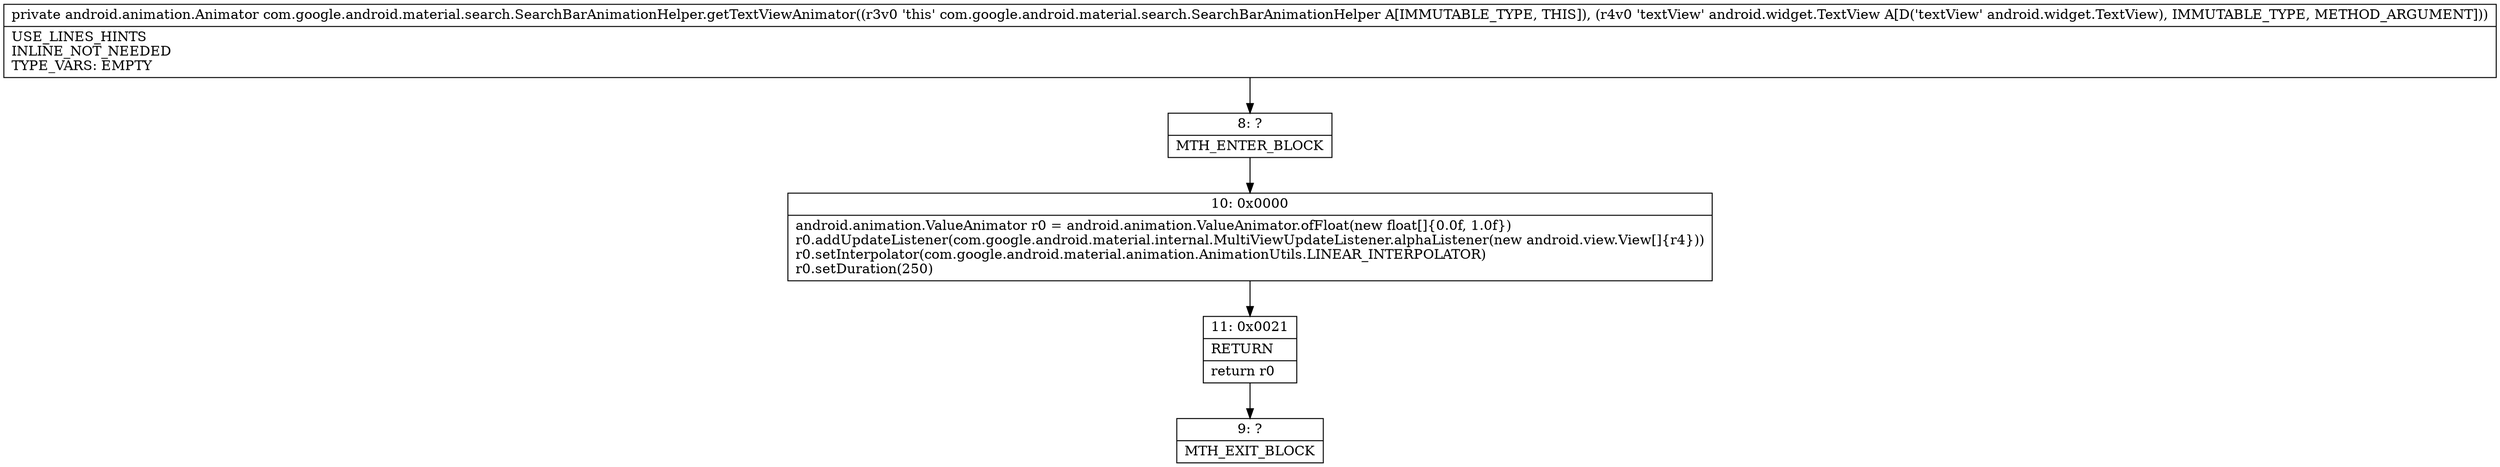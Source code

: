 digraph "CFG forcom.google.android.material.search.SearchBarAnimationHelper.getTextViewAnimator(Landroid\/widget\/TextView;)Landroid\/animation\/Animator;" {
Node_8 [shape=record,label="{8\:\ ?|MTH_ENTER_BLOCK\l}"];
Node_10 [shape=record,label="{10\:\ 0x0000|android.animation.ValueAnimator r0 = android.animation.ValueAnimator.ofFloat(new float[]\{0.0f, 1.0f\})\lr0.addUpdateListener(com.google.android.material.internal.MultiViewUpdateListener.alphaListener(new android.view.View[]\{r4\}))\lr0.setInterpolator(com.google.android.material.animation.AnimationUtils.LINEAR_INTERPOLATOR)\lr0.setDuration(250)\l}"];
Node_11 [shape=record,label="{11\:\ 0x0021|RETURN\l|return r0\l}"];
Node_9 [shape=record,label="{9\:\ ?|MTH_EXIT_BLOCK\l}"];
MethodNode[shape=record,label="{private android.animation.Animator com.google.android.material.search.SearchBarAnimationHelper.getTextViewAnimator((r3v0 'this' com.google.android.material.search.SearchBarAnimationHelper A[IMMUTABLE_TYPE, THIS]), (r4v0 'textView' android.widget.TextView A[D('textView' android.widget.TextView), IMMUTABLE_TYPE, METHOD_ARGUMENT]))  | USE_LINES_HINTS\lINLINE_NOT_NEEDED\lTYPE_VARS: EMPTY\l}"];
MethodNode -> Node_8;Node_8 -> Node_10;
Node_10 -> Node_11;
Node_11 -> Node_9;
}

